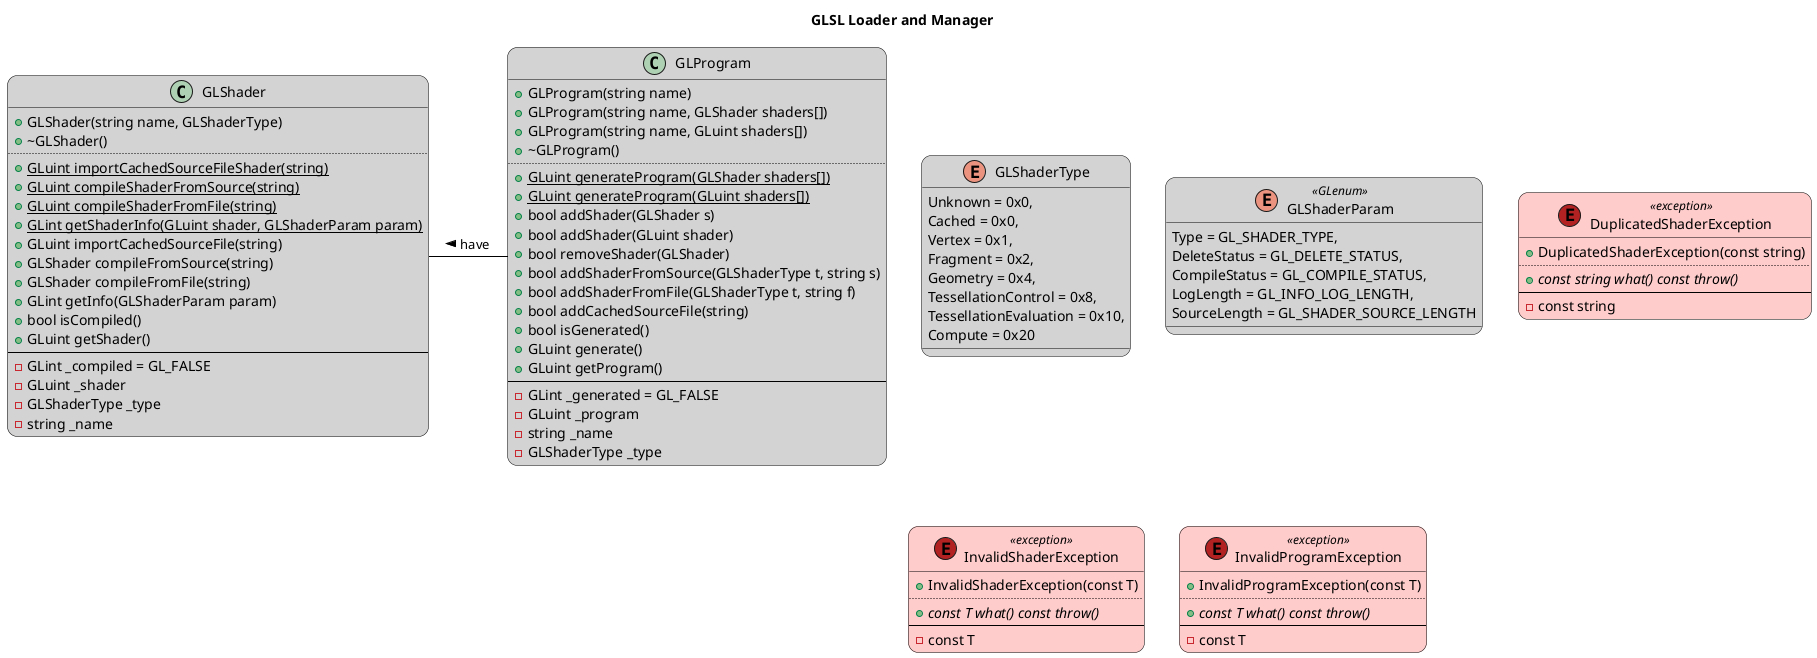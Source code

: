 @startuml
skinparam roundcorner 20
skinparam arrowcolor black

skinparam class {
	backgroundColor LightGray
	borderColor Black
}

!definelong exception(name, type = "T")
class name <<(E,firebrick) exception>> #FCC {
	+ name(const type)
	..
	+ {abstract} const type what() const throw()
	--
	- const type
}
!enddefinelong

title GLSL Loader and Manager

enum GLShaderType {
	Unknown = 0x0,
	Cached = 0x0,
	Vertex = 0x1,
	Fragment = 0x2,
	Geometry = 0x4,
	TessellationControl = 0x8,
	TessellationEvaluation = 0x10,
	Compute = 0x20
}

enum GLShaderParam <<GLenum>> {
	Type = GL_SHADER_TYPE,
	DeleteStatus = GL_DELETE_STATUS,
	CompileStatus = GL_COMPILE_STATUS,
	LogLength = GL_INFO_LOG_LENGTH,
	SourceLength = GL_SHADER_SOURCE_LENGTH
}

class GLShader {
	+ GLShader(string name, GLShaderType)
	+ ~GLShader()
	..
	+ {static}GLuint importCachedSourceFileShader(string)
	+ {static}GLuint compileShaderFromSource(string)
	+ {static}GLuint compileShaderFromFile(string)
	+ {static}GLint getShaderInfo(GLuint shader, GLShaderParam param)
	+ GLuint importCachedSourceFile(string)
	+ GLShader compileFromSource(string)
	+ GLShader compileFromFile(string)
	+ GLint getInfo(GLShaderParam param)
	+ bool isCompiled()
	+ GLuint getShader()
	--
	- GLint _compiled = GL_FALSE
	- GLuint _shader
	- GLShaderType _type
	- string _name
}

class GLProgram {
	+ GLProgram(string name)
	+ GLProgram(string name, GLShader shaders[])
	+ GLProgram(string name, GLuint shaders[])
	+ ~GLProgram()
	..
	+ {static} GLuint generateProgram(GLShader shaders[])
	+ {static} GLuint generateProgram(GLuint shaders[])
	+ bool addShader(GLShader s)
	+ bool addShader(GLuint shader)
	+ bool removeShader(GLShader)
	+ bool addShaderFromSource(GLShaderType t, string s)
	+ bool addShaderFromFile(GLShaderType t, string f)
	+ bool addCachedSourceFile(string)
	+ bool isGenerated()
	+ GLuint generate()
	+ GLuint getProgram()
	--
	- GLint _generated = GL_FALSE
	- GLuint _program
	- string _name
	- GLShaderType _type
}


exception(DuplicatedShaderException, string)
exception(InvalidShaderException)
exception(InvalidProgramException)

GLShader - GLProgram : < have

@enduml